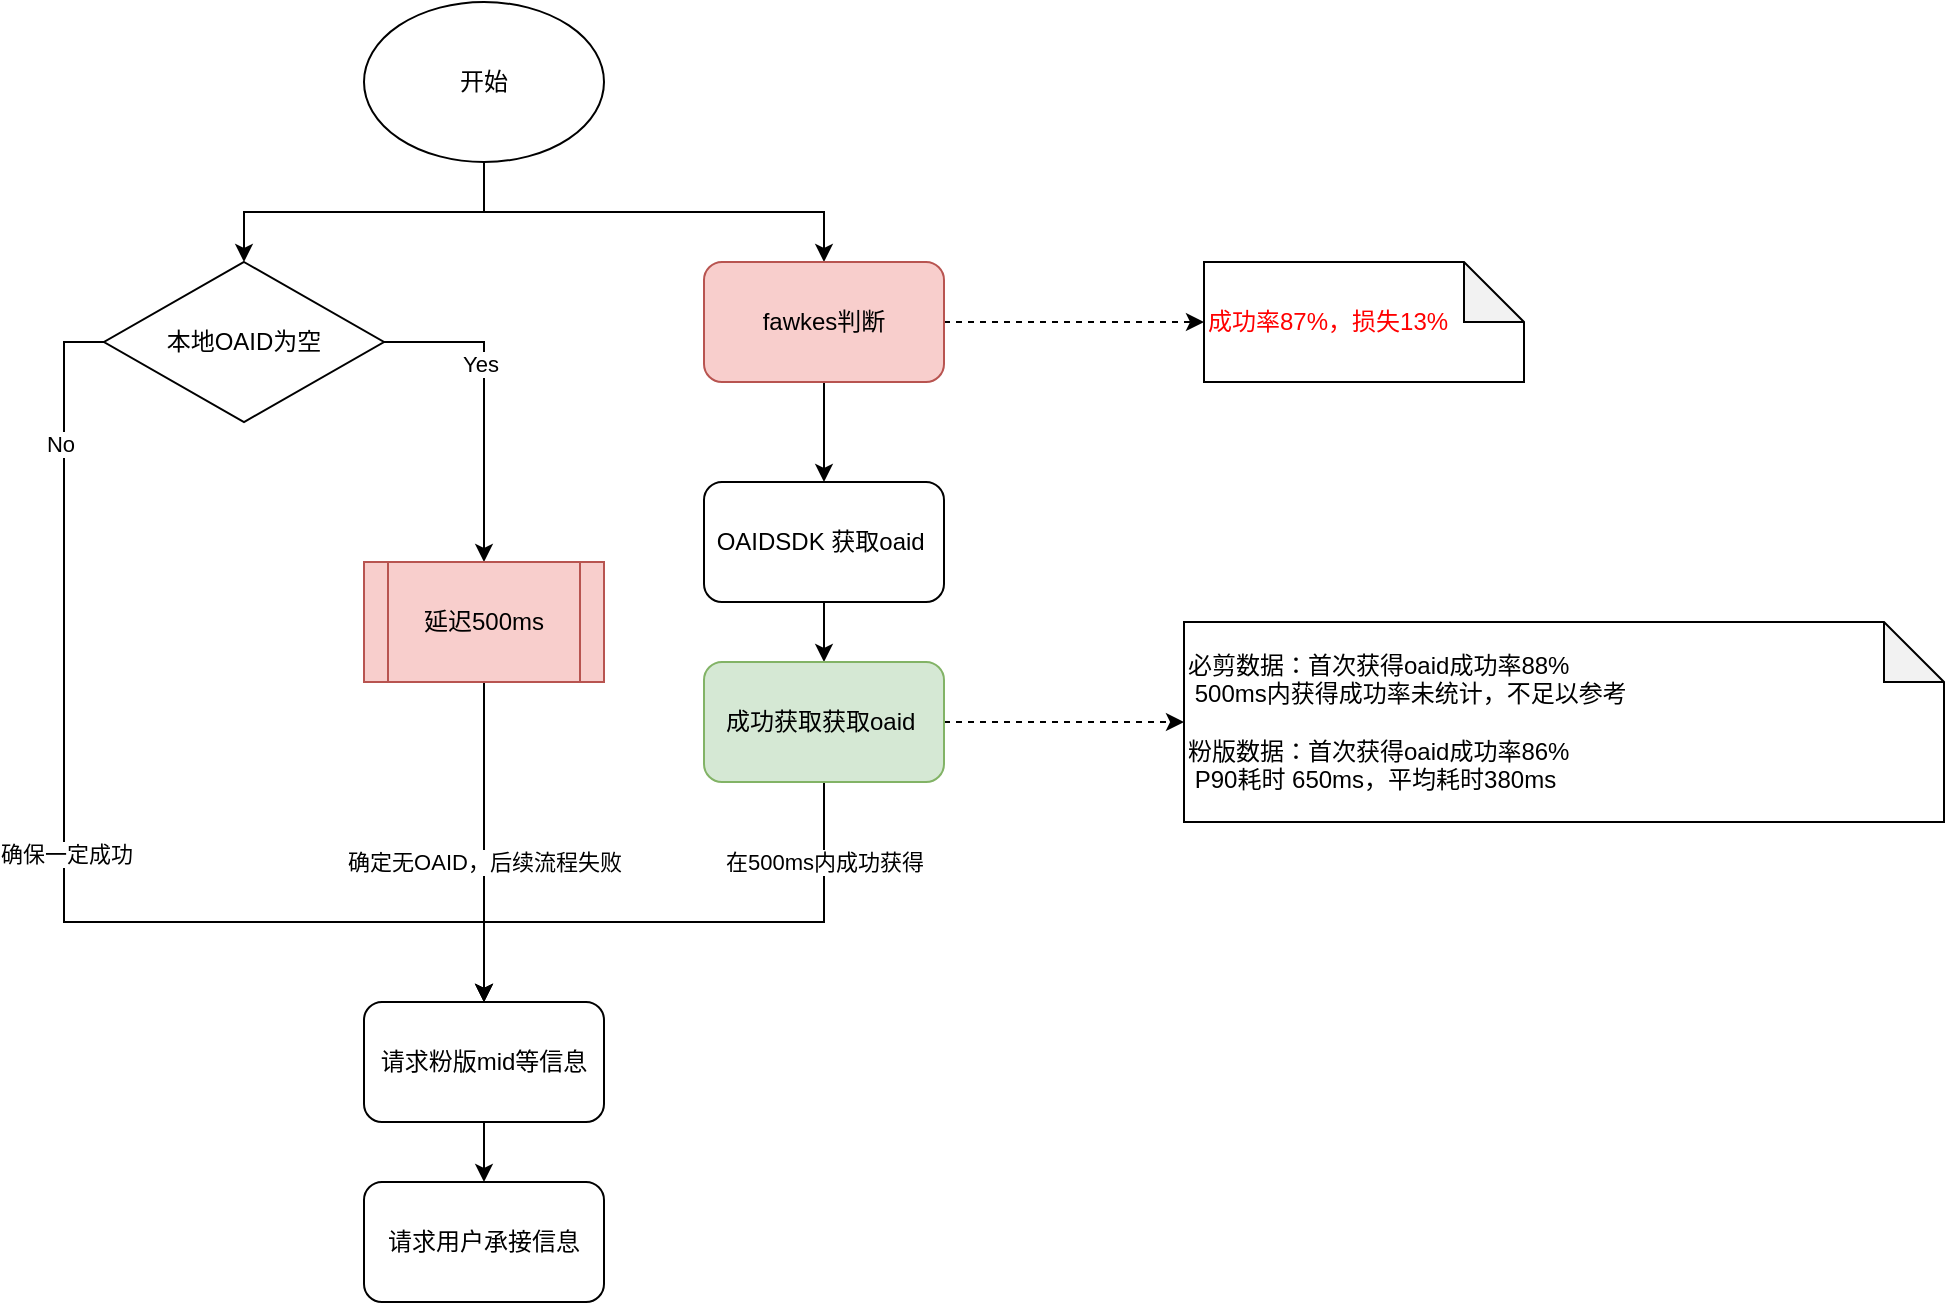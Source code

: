 <mxfile version="20.3.0" type="github">
  <diagram id="xMgLzWcYT46ZylNhg_q3" name="第 1 页">
    <mxGraphModel dx="1368" dy="769" grid="1" gridSize="10" guides="1" tooltips="1" connect="1" arrows="1" fold="1" page="1" pageScale="1" pageWidth="850" pageHeight="1100" math="0" shadow="0">
      <root>
        <mxCell id="0" />
        <mxCell id="1" parent="0" />
        <mxCell id="8Z7RNGvxaRTig2bGWKWf-13" style="edgeStyle=orthogonalEdgeStyle;rounded=0;orthogonalLoop=1;jettySize=auto;html=1;exitX=0.5;exitY=1;exitDx=0;exitDy=0;" edge="1" parent="1" source="8Z7RNGvxaRTig2bGWKWf-1" target="8Z7RNGvxaRTig2bGWKWf-6">
          <mxGeometry relative="1" as="geometry" />
        </mxCell>
        <mxCell id="8Z7RNGvxaRTig2bGWKWf-14" style="edgeStyle=orthogonalEdgeStyle;rounded=0;orthogonalLoop=1;jettySize=auto;html=1;entryX=0.5;entryY=0;entryDx=0;entryDy=0;exitX=0.5;exitY=1;exitDx=0;exitDy=0;" edge="1" parent="1" source="8Z7RNGvxaRTig2bGWKWf-1" target="8Z7RNGvxaRTig2bGWKWf-2">
          <mxGeometry relative="1" as="geometry" />
        </mxCell>
        <mxCell id="8Z7RNGvxaRTig2bGWKWf-1" value="开始" style="ellipse;whiteSpace=wrap;html=1;" vertex="1" parent="1">
          <mxGeometry x="200" y="40" width="120" height="80" as="geometry" />
        </mxCell>
        <mxCell id="8Z7RNGvxaRTig2bGWKWf-15" value="" style="edgeStyle=orthogonalEdgeStyle;rounded=0;orthogonalLoop=1;jettySize=auto;html=1;" edge="1" parent="1" source="8Z7RNGvxaRTig2bGWKWf-2" target="8Z7RNGvxaRTig2bGWKWf-3">
          <mxGeometry relative="1" as="geometry" />
        </mxCell>
        <mxCell id="8Z7RNGvxaRTig2bGWKWf-23" style="edgeStyle=orthogonalEdgeStyle;rounded=0;orthogonalLoop=1;jettySize=auto;html=1;dashed=1;" edge="1" parent="1" source="8Z7RNGvxaRTig2bGWKWf-2" target="8Z7RNGvxaRTig2bGWKWf-22">
          <mxGeometry relative="1" as="geometry" />
        </mxCell>
        <mxCell id="8Z7RNGvxaRTig2bGWKWf-2" value="fawkes判断" style="rounded=1;whiteSpace=wrap;html=1;fillColor=#f8cecc;strokeColor=#b85450;" vertex="1" parent="1">
          <mxGeometry x="370" y="170" width="120" height="60" as="geometry" />
        </mxCell>
        <mxCell id="8Z7RNGvxaRTig2bGWKWf-17" value="" style="edgeStyle=orthogonalEdgeStyle;rounded=0;orthogonalLoop=1;jettySize=auto;html=1;" edge="1" parent="1" source="8Z7RNGvxaRTig2bGWKWf-3" target="8Z7RNGvxaRTig2bGWKWf-16">
          <mxGeometry relative="1" as="geometry" />
        </mxCell>
        <mxCell id="8Z7RNGvxaRTig2bGWKWf-3" value="OAIDSDK 获取oaid&amp;nbsp;" style="rounded=1;whiteSpace=wrap;html=1;" vertex="1" parent="1">
          <mxGeometry x="370" y="280" width="120" height="60" as="geometry" />
        </mxCell>
        <mxCell id="8Z7RNGvxaRTig2bGWKWf-9" style="edgeStyle=orthogonalEdgeStyle;rounded=0;orthogonalLoop=1;jettySize=auto;html=1;exitX=0;exitY=0.5;exitDx=0;exitDy=0;entryX=0.5;entryY=0;entryDx=0;entryDy=0;" edge="1" parent="1" source="8Z7RNGvxaRTig2bGWKWf-6" target="8Z7RNGvxaRTig2bGWKWf-7">
          <mxGeometry relative="1" as="geometry">
            <Array as="points">
              <mxPoint x="50" y="210" />
              <mxPoint x="50" y="500" />
              <mxPoint x="260" y="500" />
            </Array>
          </mxGeometry>
        </mxCell>
        <mxCell id="8Z7RNGvxaRTig2bGWKWf-20" value="No" style="edgeLabel;html=1;align=center;verticalAlign=middle;resizable=0;points=[];" vertex="1" connectable="0" parent="8Z7RNGvxaRTig2bGWKWf-9">
          <mxGeometry x="-0.746" y="-2" relative="1" as="geometry">
            <mxPoint as="offset" />
          </mxGeometry>
        </mxCell>
        <mxCell id="8Z7RNGvxaRTig2bGWKWf-29" value="确保一定成功" style="edgeLabel;html=1;align=center;verticalAlign=middle;resizable=0;points=[];" vertex="1" connectable="0" parent="8Z7RNGvxaRTig2bGWKWf-9">
          <mxGeometry x="-0.185" y="1" relative="1" as="geometry">
            <mxPoint y="48" as="offset" />
          </mxGeometry>
        </mxCell>
        <mxCell id="8Z7RNGvxaRTig2bGWKWf-11" style="edgeStyle=orthogonalEdgeStyle;rounded=0;orthogonalLoop=1;jettySize=auto;html=1;exitX=1;exitY=0.5;exitDx=0;exitDy=0;entryX=0.5;entryY=0;entryDx=0;entryDy=0;" edge="1" parent="1" source="8Z7RNGvxaRTig2bGWKWf-6" target="8Z7RNGvxaRTig2bGWKWf-10">
          <mxGeometry relative="1" as="geometry" />
        </mxCell>
        <mxCell id="8Z7RNGvxaRTig2bGWKWf-19" value="Yes" style="edgeLabel;html=1;align=center;verticalAlign=middle;resizable=0;points=[];" vertex="1" connectable="0" parent="8Z7RNGvxaRTig2bGWKWf-11">
          <mxGeometry x="-0.243" y="-2" relative="1" as="geometry">
            <mxPoint as="offset" />
          </mxGeometry>
        </mxCell>
        <mxCell id="8Z7RNGvxaRTig2bGWKWf-6" value="本地OAID为空" style="rhombus;whiteSpace=wrap;html=1;" vertex="1" parent="1">
          <mxGeometry x="70" y="170" width="140" height="80" as="geometry" />
        </mxCell>
        <mxCell id="8Z7RNGvxaRTig2bGWKWf-25" style="edgeStyle=orthogonalEdgeStyle;rounded=0;orthogonalLoop=1;jettySize=auto;html=1;exitX=0.5;exitY=1;exitDx=0;exitDy=0;entryX=0.5;entryY=0;entryDx=0;entryDy=0;" edge="1" parent="1" source="8Z7RNGvxaRTig2bGWKWf-7" target="8Z7RNGvxaRTig2bGWKWf-8">
          <mxGeometry relative="1" as="geometry" />
        </mxCell>
        <mxCell id="8Z7RNGvxaRTig2bGWKWf-7" value="请求粉版mid等信息" style="rounded=1;whiteSpace=wrap;html=1;" vertex="1" parent="1">
          <mxGeometry x="200" y="540" width="120" height="60" as="geometry" />
        </mxCell>
        <mxCell id="8Z7RNGvxaRTig2bGWKWf-8" value="请求用户承接信息" style="rounded=1;whiteSpace=wrap;html=1;" vertex="1" parent="1">
          <mxGeometry x="200" y="630" width="120" height="60" as="geometry" />
        </mxCell>
        <mxCell id="8Z7RNGvxaRTig2bGWKWf-12" style="edgeStyle=orthogonalEdgeStyle;rounded=0;orthogonalLoop=1;jettySize=auto;html=1;exitX=0.5;exitY=1;exitDx=0;exitDy=0;entryX=0.5;entryY=0;entryDx=0;entryDy=0;" edge="1" parent="1" source="8Z7RNGvxaRTig2bGWKWf-10" target="8Z7RNGvxaRTig2bGWKWf-7">
          <mxGeometry relative="1" as="geometry" />
        </mxCell>
        <mxCell id="8Z7RNGvxaRTig2bGWKWf-28" value="确定无OAID，后续流程失败" style="edgeLabel;html=1;align=center;verticalAlign=middle;resizable=0;points=[];" vertex="1" connectable="0" parent="8Z7RNGvxaRTig2bGWKWf-12">
          <mxGeometry x="-0.25" y="2" relative="1" as="geometry">
            <mxPoint x="-2" y="30" as="offset" />
          </mxGeometry>
        </mxCell>
        <mxCell id="8Z7RNGvxaRTig2bGWKWf-10" value="延迟500ms" style="shape=process;whiteSpace=wrap;html=1;backgroundOutline=1;fillColor=#f8cecc;strokeColor=#b85450;" vertex="1" parent="1">
          <mxGeometry x="200" y="320" width="120" height="60" as="geometry" />
        </mxCell>
        <mxCell id="8Z7RNGvxaRTig2bGWKWf-18" style="edgeStyle=orthogonalEdgeStyle;rounded=0;orthogonalLoop=1;jettySize=auto;html=1;entryX=0.5;entryY=0;entryDx=0;entryDy=0;" edge="1" parent="1" source="8Z7RNGvxaRTig2bGWKWf-16" target="8Z7RNGvxaRTig2bGWKWf-7">
          <mxGeometry relative="1" as="geometry">
            <Array as="points">
              <mxPoint x="430" y="500" />
              <mxPoint x="260" y="500" />
            </Array>
          </mxGeometry>
        </mxCell>
        <mxCell id="8Z7RNGvxaRTig2bGWKWf-24" value="在500ms内成功获得" style="edgeLabel;html=1;align=center;verticalAlign=middle;resizable=0;points=[];" vertex="1" connectable="0" parent="8Z7RNGvxaRTig2bGWKWf-18">
          <mxGeometry x="-0.333" y="-1" relative="1" as="geometry">
            <mxPoint x="23" y="-29" as="offset" />
          </mxGeometry>
        </mxCell>
        <mxCell id="8Z7RNGvxaRTig2bGWKWf-27" style="edgeStyle=orthogonalEdgeStyle;rounded=0;orthogonalLoop=1;jettySize=auto;html=1;exitX=1;exitY=0.5;exitDx=0;exitDy=0;entryX=0;entryY=0.5;entryDx=0;entryDy=0;entryPerimeter=0;dashed=1;" edge="1" parent="1" source="8Z7RNGvxaRTig2bGWKWf-16" target="8Z7RNGvxaRTig2bGWKWf-26">
          <mxGeometry relative="1" as="geometry" />
        </mxCell>
        <mxCell id="8Z7RNGvxaRTig2bGWKWf-16" value="成功获取获取oaid&amp;nbsp;" style="rounded=1;whiteSpace=wrap;html=1;fillColor=#d5e8d4;strokeColor=#82b366;" vertex="1" parent="1">
          <mxGeometry x="370" y="370" width="120" height="60" as="geometry" />
        </mxCell>
        <mxCell id="8Z7RNGvxaRTig2bGWKWf-22" value="&lt;font color=&quot;#ff0000&quot;&gt;成功率87%，损失13%&lt;/font&gt;" style="shape=note;whiteSpace=wrap;html=1;backgroundOutline=1;darkOpacity=0.05;align=left;" vertex="1" parent="1">
          <mxGeometry x="620" y="170" width="160" height="60" as="geometry" />
        </mxCell>
        <mxCell id="8Z7RNGvxaRTig2bGWKWf-26" value="必剪数据：首次获得oaid成功率88%&lt;br&gt;&lt;span style=&quot;white-space: pre;&quot;&gt;	&lt;/span&gt;500ms内获得成功率未统计，不足以参考&lt;br&gt;&lt;br&gt;粉版数据：首次获得oaid成功率86%&lt;br&gt;&lt;span style=&quot;white-space: pre;&quot;&gt;	&lt;/span&gt;P90耗时 650ms，平均耗时380ms" style="shape=note;whiteSpace=wrap;html=1;backgroundOutline=1;darkOpacity=0.05;align=left;" vertex="1" parent="1">
          <mxGeometry x="610" y="350" width="380" height="100" as="geometry" />
        </mxCell>
      </root>
    </mxGraphModel>
  </diagram>
</mxfile>
